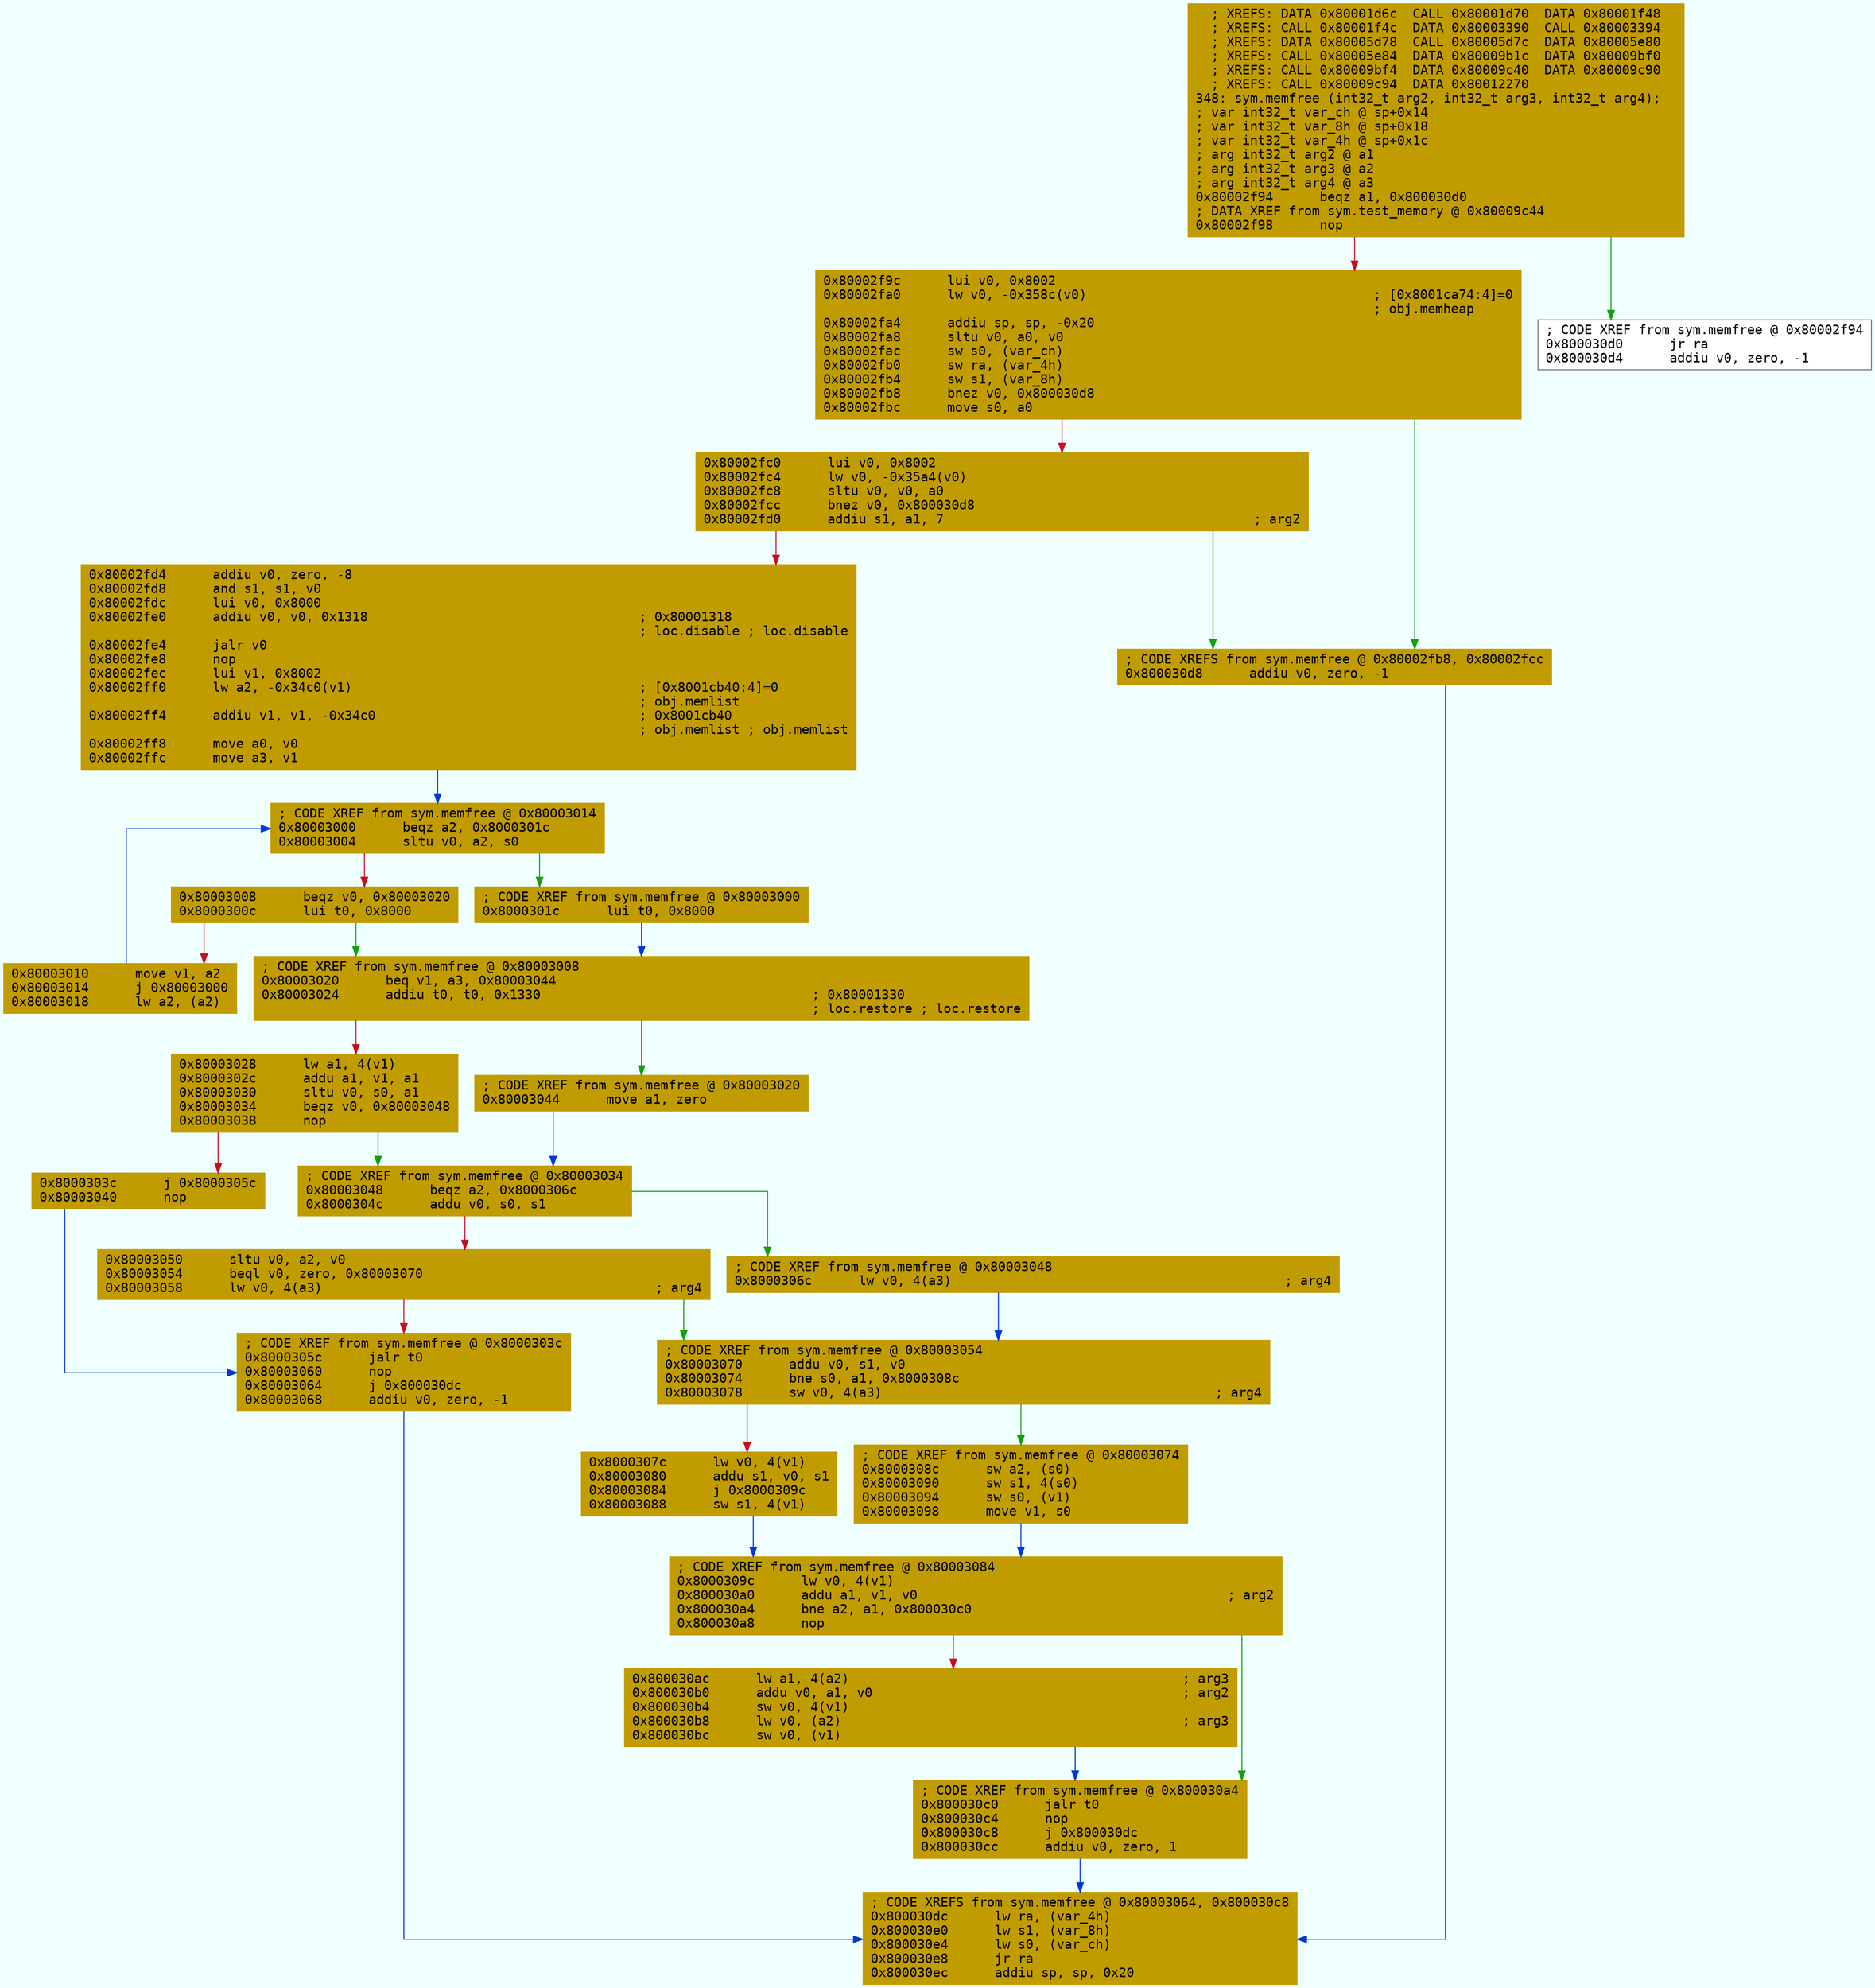 digraph code {
	graph [bgcolor=azure fontsize=8 fontname="Courier" splines="ortho"];
	node [fillcolor=gray style=filled shape=box];
	edge [arrowhead="normal"];
	"0x80002f94" [URL="sym.memfree/0x80002f94", fillcolor="#c19c00",color="#c19c00", fontname="Courier",label="  ; XREFS: DATA 0x80001d6c  CALL 0x80001d70  DATA 0x80001f48  \l  ; XREFS: CALL 0x80001f4c  DATA 0x80003390  CALL 0x80003394  \l  ; XREFS: DATA 0x80005d78  CALL 0x80005d7c  DATA 0x80005e80  \l  ; XREFS: CALL 0x80005e84  DATA 0x80009b1c  DATA 0x80009bf0  \l  ; XREFS: CALL 0x80009bf4  DATA 0x80009c40  DATA 0x80009c90  \l  ; XREFS: CALL 0x80009c94  DATA 0x80012270  \l348: sym.memfree (int32_t arg2, int32_t arg3, int32_t arg4);\l; var int32_t var_ch @ sp+0x14\l; var int32_t var_8h @ sp+0x18\l; var int32_t var_4h @ sp+0x1c\l; arg int32_t arg2 @ a1\l; arg int32_t arg3 @ a2\l; arg int32_t arg4 @ a3\l0x80002f94      beqz a1, 0x800030d0\l; DATA XREF from sym.test_memory @ 0x80009c44\l0x80002f98      nop\l"]
	"0x80002f9c" [URL="sym.memfree/0x80002f9c", fillcolor="#c19c00",color="#c19c00", fontname="Courier",label="0x80002f9c      lui v0, 0x8002\l0x80002fa0      lw v0, -0x358c(v0)                                     ; [0x8001ca74:4]=0\l                                                                       ; obj.memheap\l0x80002fa4      addiu sp, sp, -0x20\l0x80002fa8      sltu v0, a0, v0\l0x80002fac      sw s0, (var_ch)\l0x80002fb0      sw ra, (var_4h)\l0x80002fb4      sw s1, (var_8h)\l0x80002fb8      bnez v0, 0x800030d8\l0x80002fbc      move s0, a0\l"]
	"0x80002fc0" [URL="sym.memfree/0x80002fc0", fillcolor="#c19c00",color="#c19c00", fontname="Courier",label="0x80002fc0      lui v0, 0x8002\l0x80002fc4      lw v0, -0x35a4(v0)\l0x80002fc8      sltu v0, v0, a0\l0x80002fcc      bnez v0, 0x800030d8\l0x80002fd0      addiu s1, a1, 7                                        ; arg2\l"]
	"0x80002fd4" [URL="sym.memfree/0x80002fd4", fillcolor="#c19c00",color="#c19c00", fontname="Courier",label="0x80002fd4      addiu v0, zero, -8\l0x80002fd8      and s1, s1, v0\l0x80002fdc      lui v0, 0x8000\l0x80002fe0      addiu v0, v0, 0x1318                                   ; 0x80001318\l                                                                       ; loc.disable ; loc.disable\l0x80002fe4      jalr v0\l0x80002fe8      nop\l0x80002fec      lui v1, 0x8002\l0x80002ff0      lw a2, -0x34c0(v1)                                     ; [0x8001cb40:4]=0\l                                                                       ; obj.memlist\l0x80002ff4      addiu v1, v1, -0x34c0                                  ; 0x8001cb40\l                                                                       ; obj.memlist ; obj.memlist\l0x80002ff8      move a0, v0\l0x80002ffc      move a3, v1\l"]
	"0x80003000" [URL="sym.memfree/0x80003000", fillcolor="#c19c00",color="#c19c00", fontname="Courier",label="; CODE XREF from sym.memfree @ 0x80003014\l0x80003000      beqz a2, 0x8000301c\l0x80003004      sltu v0, a2, s0\l"]
	"0x80003008" [URL="sym.memfree/0x80003008", fillcolor="#c19c00",color="#c19c00", fontname="Courier",label="0x80003008      beqz v0, 0x80003020\l0x8000300c      lui t0, 0x8000\l"]
	"0x80003010" [URL="sym.memfree/0x80003010", fillcolor="#c19c00",color="#c19c00", fontname="Courier",label="0x80003010      move v1, a2\l0x80003014      j 0x80003000\l0x80003018      lw a2, (a2)\l"]
	"0x8000301c" [URL="sym.memfree/0x8000301c", fillcolor="#c19c00",color="#c19c00", fontname="Courier",label="; CODE XREF from sym.memfree @ 0x80003000\l0x8000301c      lui t0, 0x8000\l"]
	"0x80003020" [URL="sym.memfree/0x80003020", fillcolor="#c19c00",color="#c19c00", fontname="Courier",label="; CODE XREF from sym.memfree @ 0x80003008\l0x80003020      beq v1, a3, 0x80003044\l0x80003024      addiu t0, t0, 0x1330                                   ; 0x80001330\l                                                                       ; loc.restore ; loc.restore\l"]
	"0x80003028" [URL="sym.memfree/0x80003028", fillcolor="#c19c00",color="#c19c00", fontname="Courier",label="0x80003028      lw a1, 4(v1)\l0x8000302c      addu a1, v1, a1\l0x80003030      sltu v0, s0, a1\l0x80003034      beqz v0, 0x80003048\l0x80003038      nop\l"]
	"0x8000303c" [URL="sym.memfree/0x8000303c", fillcolor="#c19c00",color="#c19c00", fontname="Courier",label="0x8000303c      j 0x8000305c\l0x80003040      nop\l"]
	"0x80003044" [URL="sym.memfree/0x80003044", fillcolor="#c19c00",color="#c19c00", fontname="Courier",label="; CODE XREF from sym.memfree @ 0x80003020\l0x80003044      move a1, zero\l"]
	"0x80003048" [URL="sym.memfree/0x80003048", fillcolor="#c19c00",color="#c19c00", fontname="Courier",label="; CODE XREF from sym.memfree @ 0x80003034\l0x80003048      beqz a2, 0x8000306c\l0x8000304c      addu v0, s0, s1\l"]
	"0x80003050" [URL="sym.memfree/0x80003050", fillcolor="#c19c00",color="#c19c00", fontname="Courier",label="0x80003050      sltu v0, a2, v0\l0x80003054      beql v0, zero, 0x80003070\l0x80003058      lw v0, 4(a3)                                           ; arg4\l"]
	"0x8000305c" [URL="sym.memfree/0x8000305c", fillcolor="#c19c00",color="#c19c00", fontname="Courier",label="; CODE XREF from sym.memfree @ 0x8000303c\l0x8000305c      jalr t0\l0x80003060      nop\l0x80003064      j 0x800030dc\l0x80003068      addiu v0, zero, -1\l"]
	"0x8000306c" [URL="sym.memfree/0x8000306c", fillcolor="#c19c00",color="#c19c00", fontname="Courier",label="; CODE XREF from sym.memfree @ 0x80003048\l0x8000306c      lw v0, 4(a3)                                           ; arg4\l"]
	"0x80003070" [URL="sym.memfree/0x80003070", fillcolor="#c19c00",color="#c19c00", fontname="Courier",label="; CODE XREF from sym.memfree @ 0x80003054\l0x80003070      addu v0, s1, v0\l0x80003074      bne s0, a1, 0x8000308c\l0x80003078      sw v0, 4(a3)                                           ; arg4\l"]
	"0x8000307c" [URL="sym.memfree/0x8000307c", fillcolor="#c19c00",color="#c19c00", fontname="Courier",label="0x8000307c      lw v0, 4(v1)\l0x80003080      addu s1, v0, s1\l0x80003084      j 0x8000309c\l0x80003088      sw s1, 4(v1)\l"]
	"0x8000308c" [URL="sym.memfree/0x8000308c", fillcolor="#c19c00",color="#c19c00", fontname="Courier",label="; CODE XREF from sym.memfree @ 0x80003074\l0x8000308c      sw a2, (s0)\l0x80003090      sw s1, 4(s0)\l0x80003094      sw s0, (v1)\l0x80003098      move v1, s0\l"]
	"0x8000309c" [URL="sym.memfree/0x8000309c", fillcolor="#c19c00",color="#c19c00", fontname="Courier",label="; CODE XREF from sym.memfree @ 0x80003084\l0x8000309c      lw v0, 4(v1)\l0x800030a0      addu a1, v1, v0                                        ; arg2\l0x800030a4      bne a2, a1, 0x800030c0\l0x800030a8      nop\l"]
	"0x800030ac" [URL="sym.memfree/0x800030ac", fillcolor="#c19c00",color="#c19c00", fontname="Courier",label="0x800030ac      lw a1, 4(a2)                                           ; arg3\l0x800030b0      addu v0, a1, v0                                        ; arg2\l0x800030b4      sw v0, 4(v1)\l0x800030b8      lw v0, (a2)                                            ; arg3\l0x800030bc      sw v0, (v1)\l"]
	"0x800030c0" [URL="sym.memfree/0x800030c0", fillcolor="#c19c00",color="#c19c00", fontname="Courier",label="; CODE XREF from sym.memfree @ 0x800030a4\l0x800030c0      jalr t0\l0x800030c4      nop\l0x800030c8      j 0x800030dc\l0x800030cc      addiu v0, zero, 1\l"]
	"0x800030d0" [URL="sym.memfree/0x800030d0", fillcolor="white",color="#767676", fontname="Courier",label="; CODE XREF from sym.memfree @ 0x80002f94\l0x800030d0      jr ra\l0x800030d4      addiu v0, zero, -1\l"]
	"0x800030d8" [URL="sym.memfree/0x800030d8", fillcolor="#c19c00",color="#c19c00", fontname="Courier",label="; CODE XREFS from sym.memfree @ 0x80002fb8, 0x80002fcc\l0x800030d8      addiu v0, zero, -1\l"]
	"0x800030dc" [URL="sym.memfree/0x800030dc", fillcolor="#c19c00",color="#c19c00", fontname="Courier",label="; CODE XREFS from sym.memfree @ 0x80003064, 0x800030c8\l0x800030dc      lw ra, (var_4h)\l0x800030e0      lw s1, (var_8h)\l0x800030e4      lw s0, (var_ch)\l0x800030e8      jr ra\l0x800030ec      addiu sp, sp, 0x20\l"]
        "0x80002f94" -> "0x800030d0" [color="#13a10e"];
        "0x80002f94" -> "0x80002f9c" [color="#c50f1f"];
        "0x80002f9c" -> "0x800030d8" [color="#13a10e"];
        "0x80002f9c" -> "0x80002fc0" [color="#c50f1f"];
        "0x80002fc0" -> "0x800030d8" [color="#13a10e"];
        "0x80002fc0" -> "0x80002fd4" [color="#c50f1f"];
        "0x80002fd4" -> "0x80003000" [color="#0037da"];
        "0x80003000" -> "0x8000301c" [color="#13a10e"];
        "0x80003000" -> "0x80003008" [color="#c50f1f"];
        "0x80003008" -> "0x80003020" [color="#13a10e"];
        "0x80003008" -> "0x80003010" [color="#c50f1f"];
        "0x80003010" -> "0x80003000" [color="#0037da"];
        "0x8000301c" -> "0x80003020" [color="#0037da"];
        "0x80003020" -> "0x80003044" [color="#13a10e"];
        "0x80003020" -> "0x80003028" [color="#c50f1f"];
        "0x80003028" -> "0x80003048" [color="#13a10e"];
        "0x80003028" -> "0x8000303c" [color="#c50f1f"];
        "0x8000303c" -> "0x8000305c" [color="#0037da"];
        "0x80003044" -> "0x80003048" [color="#0037da"];
        "0x80003048" -> "0x8000306c" [color="#13a10e"];
        "0x80003048" -> "0x80003050" [color="#c50f1f"];
        "0x80003050" -> "0x80003070" [color="#13a10e"];
        "0x80003050" -> "0x8000305c" [color="#c50f1f"];
        "0x8000305c" -> "0x800030dc" [color="#0037da"];
        "0x8000306c" -> "0x80003070" [color="#0037da"];
        "0x80003070" -> "0x8000308c" [color="#13a10e"];
        "0x80003070" -> "0x8000307c" [color="#c50f1f"];
        "0x8000307c" -> "0x8000309c" [color="#0037da"];
        "0x8000308c" -> "0x8000309c" [color="#0037da"];
        "0x8000309c" -> "0x800030c0" [color="#13a10e"];
        "0x8000309c" -> "0x800030ac" [color="#c50f1f"];
        "0x800030ac" -> "0x800030c0" [color="#0037da"];
        "0x800030c0" -> "0x800030dc" [color="#0037da"];
        "0x800030d8" -> "0x800030dc" [color="#0037da"];
}
